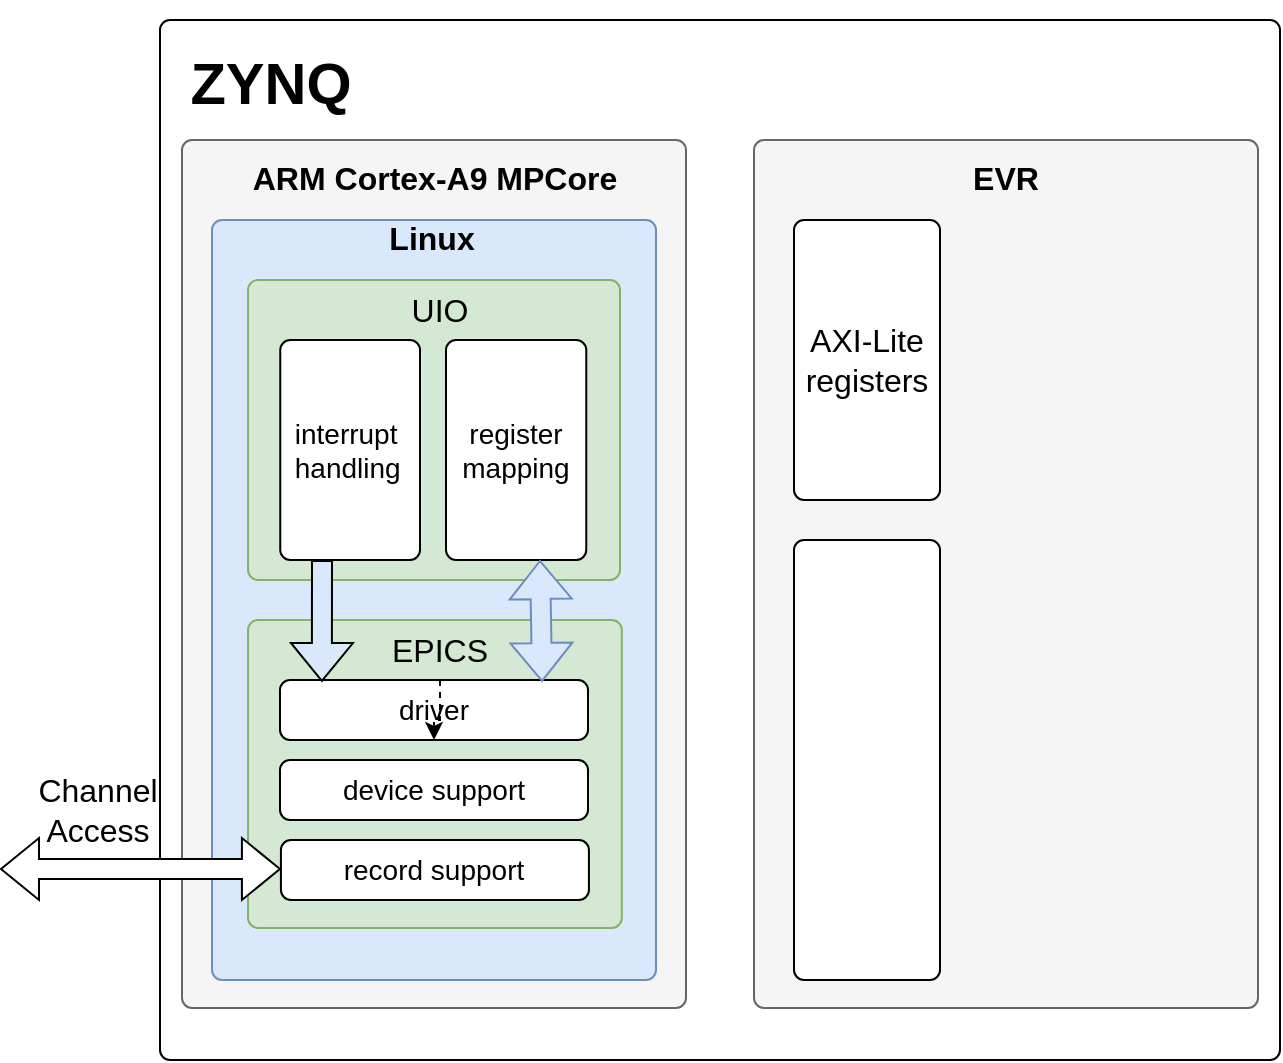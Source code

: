 <mxfile version="17.3.0" type="github">
  <diagram id="Q8xET7ON9W0R1aJAuh-l" name="Page-1">
    <mxGraphModel dx="2036" dy="666" grid="1" gridSize="10" guides="1" tooltips="1" connect="1" arrows="1" fold="1" page="1" pageScale="1" pageWidth="827" pageHeight="1169" math="0" shadow="0">
      <root>
        <mxCell id="0" />
        <mxCell id="1" parent="0" />
        <mxCell id="0zxXMMkWhYn1V5u2QKEj-7" value="" style="rounded=1;absoluteArcSize=1;html=1;arcSize=10;" vertex="1" parent="1">
          <mxGeometry x="50" y="130" width="560" height="520" as="geometry" />
        </mxCell>
        <mxCell id="0zxXMMkWhYn1V5u2QKEj-8" value="main" style="html=1;shape=mxgraph.er.anchor;whiteSpace=wrap;" vertex="1" parent="0zxXMMkWhYn1V5u2QKEj-7">
          <mxGeometry width="280" height="520" as="geometry" />
        </mxCell>
        <mxCell id="0zxXMMkWhYn1V5u2QKEj-9" value="" style="rounded=1;absoluteArcSize=1;html=1;arcSize=10;whiteSpace=wrap;points=[];strokeColor=#666666;fillColor=#f5f5f5;fontColor=#333333;" vertex="1" parent="0zxXMMkWhYn1V5u2QKEj-7">
          <mxGeometry x="297" y="60" width="252" height="434" as="geometry" />
        </mxCell>
        <mxCell id="0zxXMMkWhYn1V5u2QKEj-10" value="" style="rounded=1;absoluteArcSize=1;html=1;arcSize=10;whiteSpace=wrap;points=[];strokeColor=#666666;fillColor=#f5f5f5;fontColor=#333333;" vertex="1" parent="0zxXMMkWhYn1V5u2QKEj-7">
          <mxGeometry x="11" y="60" width="252" height="434" as="geometry" />
        </mxCell>
        <mxCell id="0zxXMMkWhYn1V5u2QKEj-11" value="&lt;h2 style=&quot;font-size: 29px&quot;&gt;&lt;font style=&quot;font-size: 29px&quot;&gt;&lt;b&gt;ZYNQ&lt;/b&gt;&lt;/font&gt;&lt;/h2&gt;" style="text;html=1;strokeColor=none;fillColor=none;align=center;verticalAlign=middle;whiteSpace=wrap;rounded=0;" vertex="1" parent="0zxXMMkWhYn1V5u2QKEj-7">
          <mxGeometry x="11" y="17" width="89" height="30" as="geometry" />
        </mxCell>
        <mxCell id="0zxXMMkWhYn1V5u2QKEj-15" value="&lt;b&gt;&lt;font style=&quot;font-size: 16px&quot;&gt;&lt;span class=&quot;markedContent&quot;&gt;&lt;span style=&quot;left: 1054.58px ; top: 286.237px ; font-family: sans-serif ; transform: scalex(0.93)&quot; dir=&quot;ltr&quot;&gt;ARM Cortex-A9 MPCore&lt;/span&gt;&lt;/span&gt;&lt;/font&gt;&lt;/b&gt;" style="text;html=1;strokeColor=none;fillColor=none;align=center;verticalAlign=middle;whiteSpace=wrap;rounded=0;fontSize=29;strokeWidth=3;" vertex="1" parent="0zxXMMkWhYn1V5u2QKEj-7">
          <mxGeometry x="29.75" y="60" width="214.5" height="30" as="geometry" />
        </mxCell>
        <mxCell id="0zxXMMkWhYn1V5u2QKEj-16" value="&lt;b&gt;&lt;font style=&quot;font-size: 16px&quot;&gt;EVR&lt;/font&gt;&lt;/b&gt;" style="text;html=1;strokeColor=none;fillColor=none;align=center;verticalAlign=middle;whiteSpace=wrap;rounded=0;fontSize=29;" vertex="1" parent="0zxXMMkWhYn1V5u2QKEj-7">
          <mxGeometry x="393" y="60" width="60" height="30" as="geometry" />
        </mxCell>
        <mxCell id="0zxXMMkWhYn1V5u2QKEj-17" value="" style="rounded=1;absoluteArcSize=1;html=1;arcSize=10;whiteSpace=wrap;points=[];strokeColor=#6c8ebf;fillColor=#dae8fc;" vertex="1" parent="0zxXMMkWhYn1V5u2QKEj-7">
          <mxGeometry x="26" y="100" width="222" height="380" as="geometry" />
        </mxCell>
        <mxCell id="0zxXMMkWhYn1V5u2QKEj-18" value="&lt;font size=&quot;1&quot;&gt;&lt;b&gt;&lt;font style=&quot;font-size: 16px&quot;&gt;Linux&lt;/font&gt;&lt;/b&gt;&lt;/font&gt;" style="text;html=1;strokeColor=none;fillColor=none;align=center;verticalAlign=middle;whiteSpace=wrap;rounded=0;fontSize=29;strokeWidth=3;" vertex="1" parent="0zxXMMkWhYn1V5u2QKEj-7">
          <mxGeometry x="116.37" y="100" width="40.25" height="10" as="geometry" />
        </mxCell>
        <mxCell id="0zxXMMkWhYn1V5u2QKEj-19" value="" style="rounded=1;absoluteArcSize=1;html=1;arcSize=10;whiteSpace=wrap;points=[];strokeColor=#82b366;fillColor=#d5e8d4;" vertex="1" parent="0zxXMMkWhYn1V5u2QKEj-7">
          <mxGeometry x="44.02" y="130" width="185.98" height="150" as="geometry" />
        </mxCell>
        <mxCell id="0zxXMMkWhYn1V5u2QKEj-20" value="" style="rounded=1;absoluteArcSize=1;html=1;arcSize=10;whiteSpace=wrap;points=[];strokeColor=#82b366;fillColor=#d5e8d4;" vertex="1" parent="0zxXMMkWhYn1V5u2QKEj-7">
          <mxGeometry x="44.02" y="300" width="186.88" height="154" as="geometry" />
        </mxCell>
        <mxCell id="0zxXMMkWhYn1V5u2QKEj-21" value="&lt;font style=&quot;font-size: 16px&quot;&gt;UIO&lt;/font&gt;" style="text;html=1;strokeColor=none;fillColor=none;align=center;verticalAlign=middle;whiteSpace=wrap;rounded=0;fontSize=14;" vertex="1" parent="0zxXMMkWhYn1V5u2QKEj-7">
          <mxGeometry x="110" y="130" width="60" height="30" as="geometry" />
        </mxCell>
        <mxCell id="0zxXMMkWhYn1V5u2QKEj-23" value="&lt;font style=&quot;font-size: 14px&quot;&gt;driver&lt;/font&gt;" style="rounded=1;absoluteArcSize=1;html=1;arcSize=10;whiteSpace=wrap;points=[];strokeColor=inherit;fillColor=inherit;" vertex="1" parent="0zxXMMkWhYn1V5u2QKEj-7">
          <mxGeometry x="60" y="330" width="154" height="30" as="geometry" />
        </mxCell>
        <mxCell id="0zxXMMkWhYn1V5u2QKEj-25" value="&lt;font style=&quot;font-size: 14px&quot;&gt;register mapping&lt;/font&gt;" style="rounded=1;absoluteArcSize=1;html=1;arcSize=10;whiteSpace=wrap;points=[];strokeColor=inherit;fillColor=inherit;" vertex="1" parent="0zxXMMkWhYn1V5u2QKEj-7">
          <mxGeometry x="143" y="160" width="70.13" height="110" as="geometry" />
        </mxCell>
        <mxCell id="0zxXMMkWhYn1V5u2QKEj-26" value="&lt;pre class=&quot;tw-data-text tw-text-large tw-ta&quot; id=&quot;tw-target-text&quot; style=&quot;text-align: left ; font-size: 14px&quot; dir=&quot;ltr&quot;&gt;&lt;font style=&quot;font-size: 14px&quot; face=&quot;Helvetica&quot;&gt;&lt;span class=&quot;Y2IQFc&quot; lang=&quot;en&quot;&gt;interrupt &lt;br&gt;handling&lt;/span&gt;&lt;/font&gt;&lt;/pre&gt;" style="rounded=1;absoluteArcSize=1;html=1;arcSize=10;whiteSpace=wrap;points=[];strokeColor=inherit;fillColor=inherit;" vertex="1" parent="0zxXMMkWhYn1V5u2QKEj-7">
          <mxGeometry x="60.13" y="160" width="69.87" height="110" as="geometry" />
        </mxCell>
        <mxCell id="0zxXMMkWhYn1V5u2QKEj-27" value="&lt;font style=&quot;font-size: 14px&quot;&gt;device support&lt;/font&gt;" style="rounded=1;absoluteArcSize=1;html=1;arcSize=10;whiteSpace=wrap;points=[];strokeColor=inherit;fillColor=inherit;" vertex="1" parent="0zxXMMkWhYn1V5u2QKEj-7">
          <mxGeometry x="60" y="370" width="154" height="30" as="geometry" />
        </mxCell>
        <mxCell id="0zxXMMkWhYn1V5u2QKEj-28" value="&lt;font style=&quot;font-size: 14px&quot;&gt;record support&lt;/font&gt;" style="rounded=1;absoluteArcSize=1;html=1;arcSize=10;whiteSpace=wrap;points=[];strokeColor=inherit;fillColor=inherit;" vertex="1" parent="0zxXMMkWhYn1V5u2QKEj-7">
          <mxGeometry x="60.46" y="410" width="154" height="30" as="geometry" />
        </mxCell>
        <mxCell id="0zxXMMkWhYn1V5u2QKEj-29" value="" style="shape=flexArrow;endArrow=classic;html=1;rounded=0;fontFamily=Helvetica;fontSize=14;entryX=0.136;entryY=0.033;entryDx=0;entryDy=0;entryPerimeter=0;fillColor=#dae8fc;sketch=0;shadow=0;strokeColor=default;" edge="1" parent="0zxXMMkWhYn1V5u2QKEj-7" target="0zxXMMkWhYn1V5u2QKEj-23">
          <mxGeometry width="50" height="50" relative="1" as="geometry">
            <mxPoint x="81" y="270" as="sourcePoint" />
            <mxPoint x="130" y="220" as="targetPoint" />
          </mxGeometry>
        </mxCell>
        <mxCell id="0zxXMMkWhYn1V5u2QKEj-32" value="" style="shape=flexArrow;endArrow=classic;startArrow=classic;html=1;rounded=0;shadow=0;sketch=0;fontFamily=Helvetica;fontSize=14;fillColor=#dae8fc;exitX=0.851;exitY=0.033;exitDx=0;exitDy=0;exitPerimeter=0;strokeColor=#6c8ebf;" edge="1" parent="0zxXMMkWhYn1V5u2QKEj-7" source="0zxXMMkWhYn1V5u2QKEj-23">
          <mxGeometry width="100" height="100" relative="1" as="geometry">
            <mxPoint x="293" y="340" as="sourcePoint" />
            <mxPoint x="190" y="270" as="targetPoint" />
          </mxGeometry>
        </mxCell>
        <mxCell id="0zxXMMkWhYn1V5u2QKEj-40" value="" style="edgeStyle=orthogonalEdgeStyle;rounded=0;sketch=0;orthogonalLoop=1;jettySize=auto;html=1;shadow=0;dashed=1;fontFamily=Helvetica;fontSize=16;strokeColor=default;fillColor=default;gradientColor=none;" edge="1" parent="0zxXMMkWhYn1V5u2QKEj-7" source="0zxXMMkWhYn1V5u2QKEj-22" target="0zxXMMkWhYn1V5u2QKEj-23">
          <mxGeometry relative="1" as="geometry" />
        </mxCell>
        <mxCell id="0zxXMMkWhYn1V5u2QKEj-22" value="&lt;font style=&quot;font-size: 16px&quot;&gt;EPICS&lt;/font&gt;" style="text;html=1;strokeColor=none;fillColor=none;align=center;verticalAlign=middle;whiteSpace=wrap;rounded=0;fontSize=14;" vertex="1" parent="0zxXMMkWhYn1V5u2QKEj-7">
          <mxGeometry x="110" y="300" width="60" height="30" as="geometry" />
        </mxCell>
        <mxCell id="0zxXMMkWhYn1V5u2QKEj-37" value="" style="rounded=1;absoluteArcSize=1;html=1;arcSize=10;whiteSpace=wrap;points=[];strokeColor=inherit;fillColor=inherit;" vertex="1" parent="0zxXMMkWhYn1V5u2QKEj-7">
          <mxGeometry x="317" y="260" width="73" height="220" as="geometry" />
        </mxCell>
        <mxCell id="0zxXMMkWhYn1V5u2QKEj-38" value="&lt;div style=&quot;font-size: 16px&quot;&gt;&lt;font style=&quot;font-size: 16px&quot;&gt;AXI-Lite&lt;/font&gt;&lt;/div&gt;&lt;div style=&quot;font-size: 16px&quot;&gt;&lt;font style=&quot;font-size: 16px&quot;&gt;registers&lt;/font&gt;&lt;br&gt;&lt;/div&gt;" style="rounded=1;absoluteArcSize=1;html=1;arcSize=10;whiteSpace=wrap;points=[];" vertex="1" parent="0zxXMMkWhYn1V5u2QKEj-7">
          <mxGeometry x="317" y="100" width="73" height="140" as="geometry" />
        </mxCell>
        <mxCell id="0zxXMMkWhYn1V5u2QKEj-33" value="" style="shape=flexArrow;endArrow=classic;startArrow=classic;html=1;rounded=0;shadow=0;sketch=0;fontFamily=Helvetica;fontSize=14;fillColor=default;" edge="1" parent="1">
          <mxGeometry width="100" height="100" relative="1" as="geometry">
            <mxPoint x="-30" y="554.5" as="sourcePoint" />
            <mxPoint x="110.46" y="554.5" as="targetPoint" />
          </mxGeometry>
        </mxCell>
        <mxCell id="0zxXMMkWhYn1V5u2QKEj-36" value="&lt;font style=&quot;font-size: 16px&quot;&gt;Channel Access&lt;/font&gt;" style="text;html=1;strokeColor=none;fillColor=none;align=center;verticalAlign=middle;whiteSpace=wrap;rounded=0;fontFamily=Helvetica;fontSize=14;" vertex="1" parent="1">
          <mxGeometry x="-10" y="510" width="58" height="30" as="geometry" />
        </mxCell>
      </root>
    </mxGraphModel>
  </diagram>
</mxfile>

